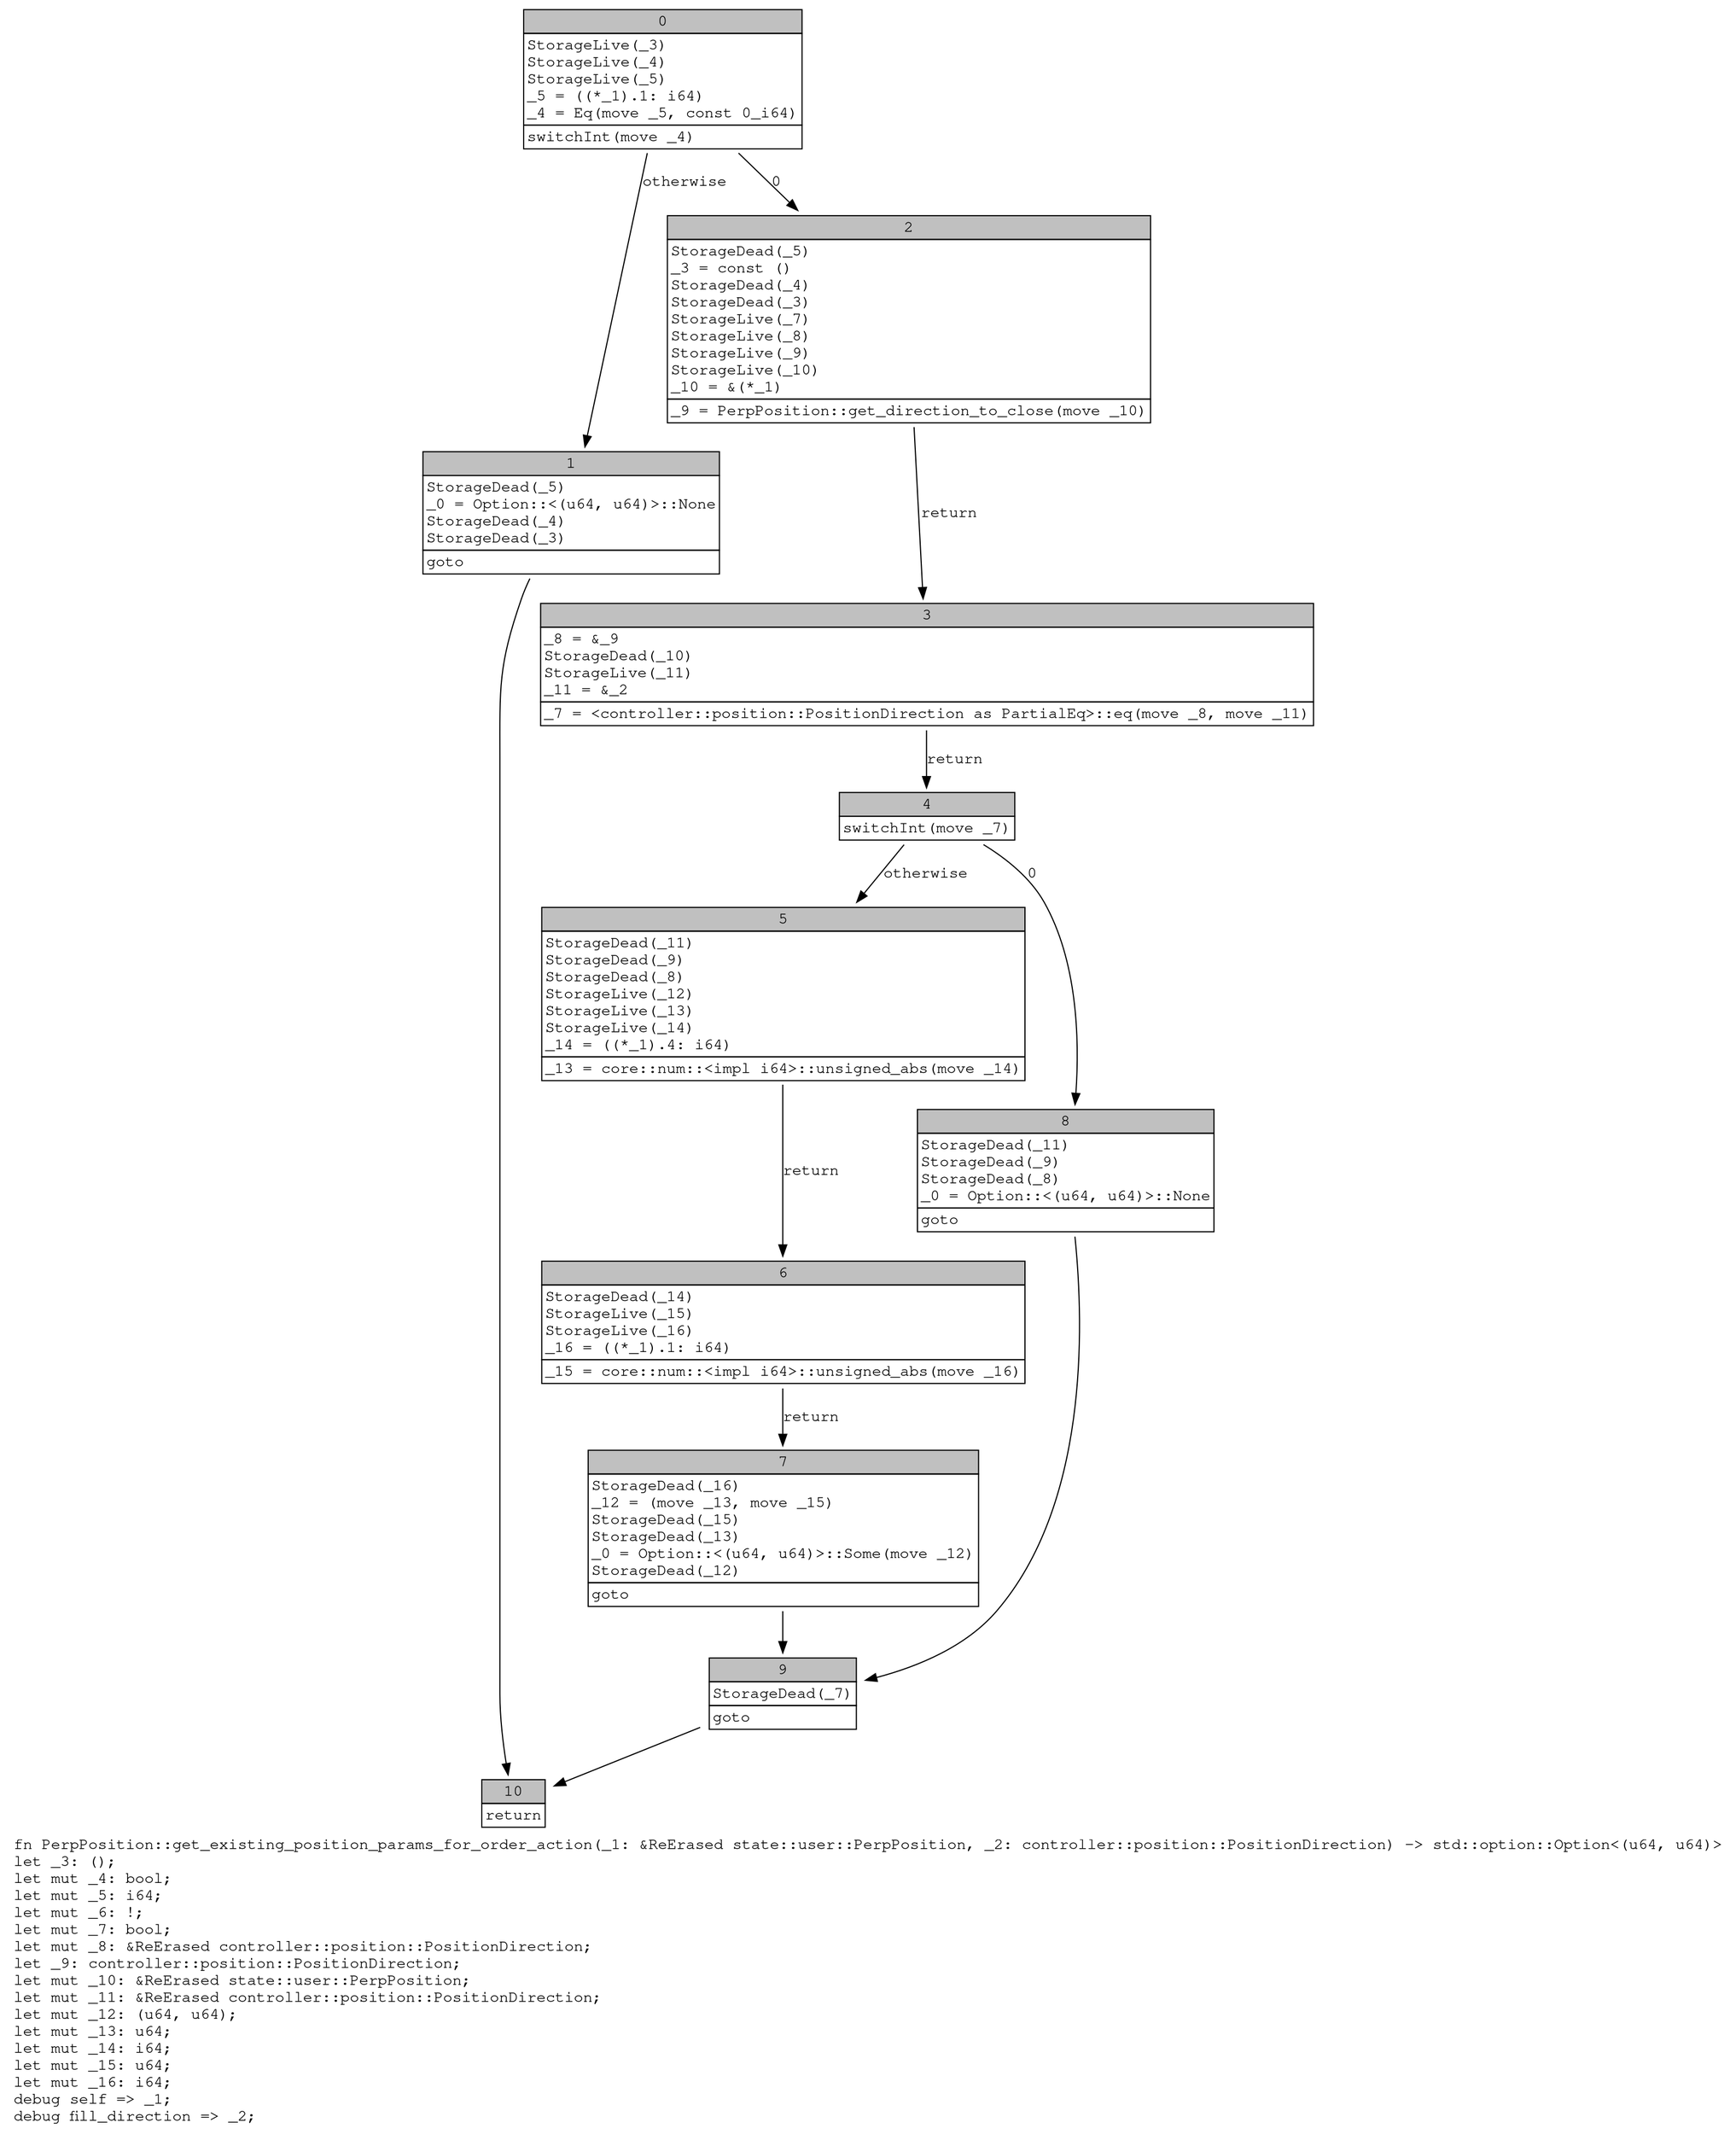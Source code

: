 digraph Mir_0_4370 {
    graph [fontname="Courier, monospace"];
    node [fontname="Courier, monospace"];
    edge [fontname="Courier, monospace"];
    label=<fn PerpPosition::get_existing_position_params_for_order_action(_1: &amp;ReErased state::user::PerpPosition, _2: controller::position::PositionDirection) -&gt; std::option::Option&lt;(u64, u64)&gt;<br align="left"/>let _3: ();<br align="left"/>let mut _4: bool;<br align="left"/>let mut _5: i64;<br align="left"/>let mut _6: !;<br align="left"/>let mut _7: bool;<br align="left"/>let mut _8: &amp;ReErased controller::position::PositionDirection;<br align="left"/>let _9: controller::position::PositionDirection;<br align="left"/>let mut _10: &amp;ReErased state::user::PerpPosition;<br align="left"/>let mut _11: &amp;ReErased controller::position::PositionDirection;<br align="left"/>let mut _12: (u64, u64);<br align="left"/>let mut _13: u64;<br align="left"/>let mut _14: i64;<br align="left"/>let mut _15: u64;<br align="left"/>let mut _16: i64;<br align="left"/>debug self =&gt; _1;<br align="left"/>debug fill_direction =&gt; _2;<br align="left"/>>;
    bb0__0_4370 [shape="none", label=<<table border="0" cellborder="1" cellspacing="0"><tr><td bgcolor="gray" align="center" colspan="1">0</td></tr><tr><td align="left" balign="left">StorageLive(_3)<br/>StorageLive(_4)<br/>StorageLive(_5)<br/>_5 = ((*_1).1: i64)<br/>_4 = Eq(move _5, const 0_i64)<br/></td></tr><tr><td align="left">switchInt(move _4)</td></tr></table>>];
    bb1__0_4370 [shape="none", label=<<table border="0" cellborder="1" cellspacing="0"><tr><td bgcolor="gray" align="center" colspan="1">1</td></tr><tr><td align="left" balign="left">StorageDead(_5)<br/>_0 = Option::&lt;(u64, u64)&gt;::None<br/>StorageDead(_4)<br/>StorageDead(_3)<br/></td></tr><tr><td align="left">goto</td></tr></table>>];
    bb2__0_4370 [shape="none", label=<<table border="0" cellborder="1" cellspacing="0"><tr><td bgcolor="gray" align="center" colspan="1">2</td></tr><tr><td align="left" balign="left">StorageDead(_5)<br/>_3 = const ()<br/>StorageDead(_4)<br/>StorageDead(_3)<br/>StorageLive(_7)<br/>StorageLive(_8)<br/>StorageLive(_9)<br/>StorageLive(_10)<br/>_10 = &amp;(*_1)<br/></td></tr><tr><td align="left">_9 = PerpPosition::get_direction_to_close(move _10)</td></tr></table>>];
    bb3__0_4370 [shape="none", label=<<table border="0" cellborder="1" cellspacing="0"><tr><td bgcolor="gray" align="center" colspan="1">3</td></tr><tr><td align="left" balign="left">_8 = &amp;_9<br/>StorageDead(_10)<br/>StorageLive(_11)<br/>_11 = &amp;_2<br/></td></tr><tr><td align="left">_7 = &lt;controller::position::PositionDirection as PartialEq&gt;::eq(move _8, move _11)</td></tr></table>>];
    bb4__0_4370 [shape="none", label=<<table border="0" cellborder="1" cellspacing="0"><tr><td bgcolor="gray" align="center" colspan="1">4</td></tr><tr><td align="left">switchInt(move _7)</td></tr></table>>];
    bb5__0_4370 [shape="none", label=<<table border="0" cellborder="1" cellspacing="0"><tr><td bgcolor="gray" align="center" colspan="1">5</td></tr><tr><td align="left" balign="left">StorageDead(_11)<br/>StorageDead(_9)<br/>StorageDead(_8)<br/>StorageLive(_12)<br/>StorageLive(_13)<br/>StorageLive(_14)<br/>_14 = ((*_1).4: i64)<br/></td></tr><tr><td align="left">_13 = core::num::&lt;impl i64&gt;::unsigned_abs(move _14)</td></tr></table>>];
    bb6__0_4370 [shape="none", label=<<table border="0" cellborder="1" cellspacing="0"><tr><td bgcolor="gray" align="center" colspan="1">6</td></tr><tr><td align="left" balign="left">StorageDead(_14)<br/>StorageLive(_15)<br/>StorageLive(_16)<br/>_16 = ((*_1).1: i64)<br/></td></tr><tr><td align="left">_15 = core::num::&lt;impl i64&gt;::unsigned_abs(move _16)</td></tr></table>>];
    bb7__0_4370 [shape="none", label=<<table border="0" cellborder="1" cellspacing="0"><tr><td bgcolor="gray" align="center" colspan="1">7</td></tr><tr><td align="left" balign="left">StorageDead(_16)<br/>_12 = (move _13, move _15)<br/>StorageDead(_15)<br/>StorageDead(_13)<br/>_0 = Option::&lt;(u64, u64)&gt;::Some(move _12)<br/>StorageDead(_12)<br/></td></tr><tr><td align="left">goto</td></tr></table>>];
    bb8__0_4370 [shape="none", label=<<table border="0" cellborder="1" cellspacing="0"><tr><td bgcolor="gray" align="center" colspan="1">8</td></tr><tr><td align="left" balign="left">StorageDead(_11)<br/>StorageDead(_9)<br/>StorageDead(_8)<br/>_0 = Option::&lt;(u64, u64)&gt;::None<br/></td></tr><tr><td align="left">goto</td></tr></table>>];
    bb9__0_4370 [shape="none", label=<<table border="0" cellborder="1" cellspacing="0"><tr><td bgcolor="gray" align="center" colspan="1">9</td></tr><tr><td align="left" balign="left">StorageDead(_7)<br/></td></tr><tr><td align="left">goto</td></tr></table>>];
    bb10__0_4370 [shape="none", label=<<table border="0" cellborder="1" cellspacing="0"><tr><td bgcolor="gray" align="center" colspan="1">10</td></tr><tr><td align="left">return</td></tr></table>>];
    bb0__0_4370 -> bb2__0_4370 [label="0"];
    bb0__0_4370 -> bb1__0_4370 [label="otherwise"];
    bb1__0_4370 -> bb10__0_4370 [label=""];
    bb2__0_4370 -> bb3__0_4370 [label="return"];
    bb3__0_4370 -> bb4__0_4370 [label="return"];
    bb4__0_4370 -> bb8__0_4370 [label="0"];
    bb4__0_4370 -> bb5__0_4370 [label="otherwise"];
    bb5__0_4370 -> bb6__0_4370 [label="return"];
    bb6__0_4370 -> bb7__0_4370 [label="return"];
    bb7__0_4370 -> bb9__0_4370 [label=""];
    bb8__0_4370 -> bb9__0_4370 [label=""];
    bb9__0_4370 -> bb10__0_4370 [label=""];
}
